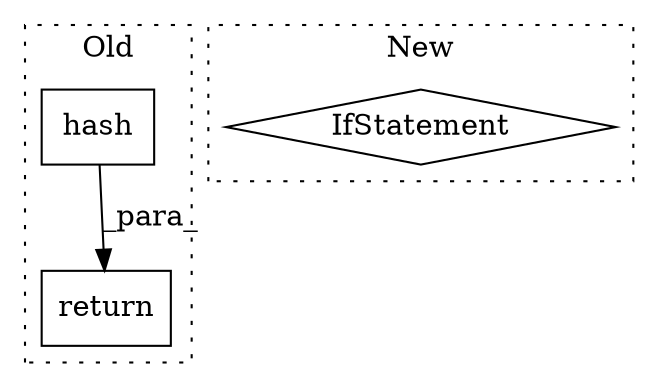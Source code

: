 digraph G {
subgraph cluster0 {
1 [label="hash" a="32" s="6531,6549" l="5,1" shape="box"];
3 [label="return" a="41" s="6567" l="7" shape="box"];
label = "Old";
style="dotted";
}
subgraph cluster1 {
2 [label="IfStatement" a="25" s="6492,6507" l="4,2" shape="diamond"];
label = "New";
style="dotted";
}
1 -> 3 [label="_para_"];
}